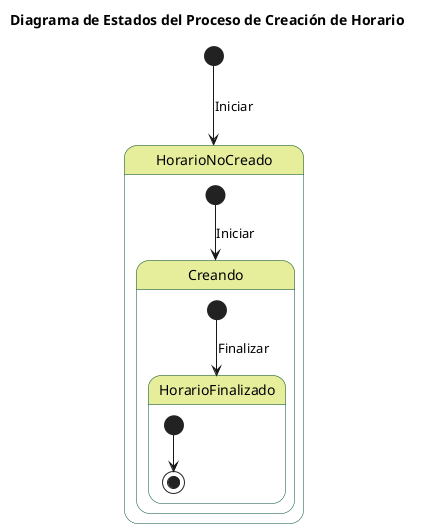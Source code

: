 @startuml

skinparam state {
  BackgroundColor #e6ee9c
  BorderColor #004d40
}

title Diagrama de Estados del Proceso de Creación de Horario

[*] --> HorarioNoCreado : Iniciar

state HorarioNoCreado {
    [*] --> Creando : Iniciar
}

state Creando {
    [*] --> HorarioFinalizado : Finalizar
}

state HorarioFinalizado {
    [*] --> [*]
}

@enduml
